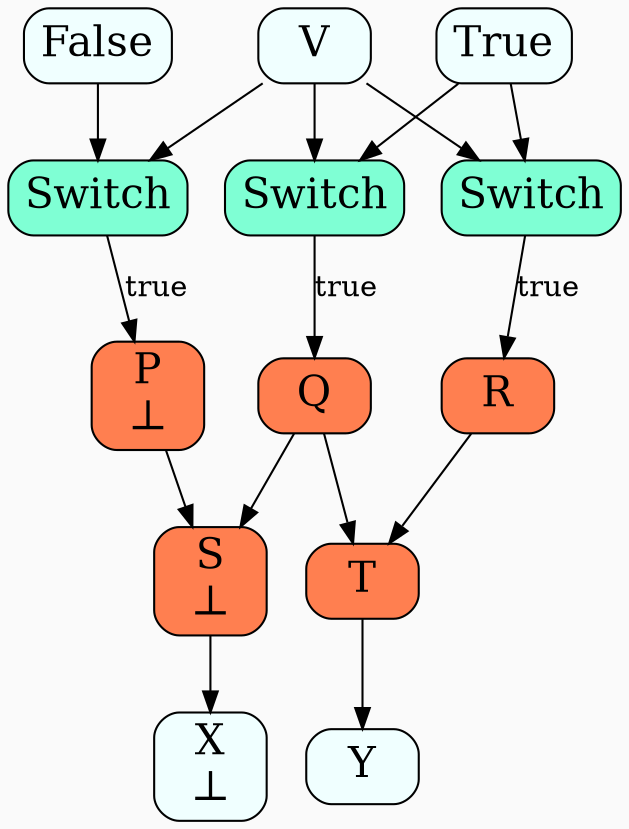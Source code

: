 digraph {
  graph[bgcolor=gray98,compound=true]
  node[fontsize=20,shape=box,fillcolor=azure, style="filled,rounded"]

  False -> Switch0
  True -> Switch1
  True -> Switch2
  
  Switch0[fillcolor=aquamarine,label="Switch"]
  Switch1[fillcolor=aquamarine,label="Switch"]
  Switch2[fillcolor=aquamarine,label="Switch"]

  P[fillcolor=coral,label="P\n⊥"]
  Q[fillcolor=coral]
  R[fillcolor=coral]
  S[fillcolor=coral,label="S\n⊥"]
  T[fillcolor=coral]

  X[label="X\n⊥"]

  V -> Switch0
  V -> Switch1
  V -> Switch2

  Switch0 -> P[label="true"]
  Switch1 -> Q[label="true"]
  Switch2 -> R[label="true"]
  P -> S
  Q -> S
  Q -> T
  R -> T
  S -> X
  T -> Y
}
